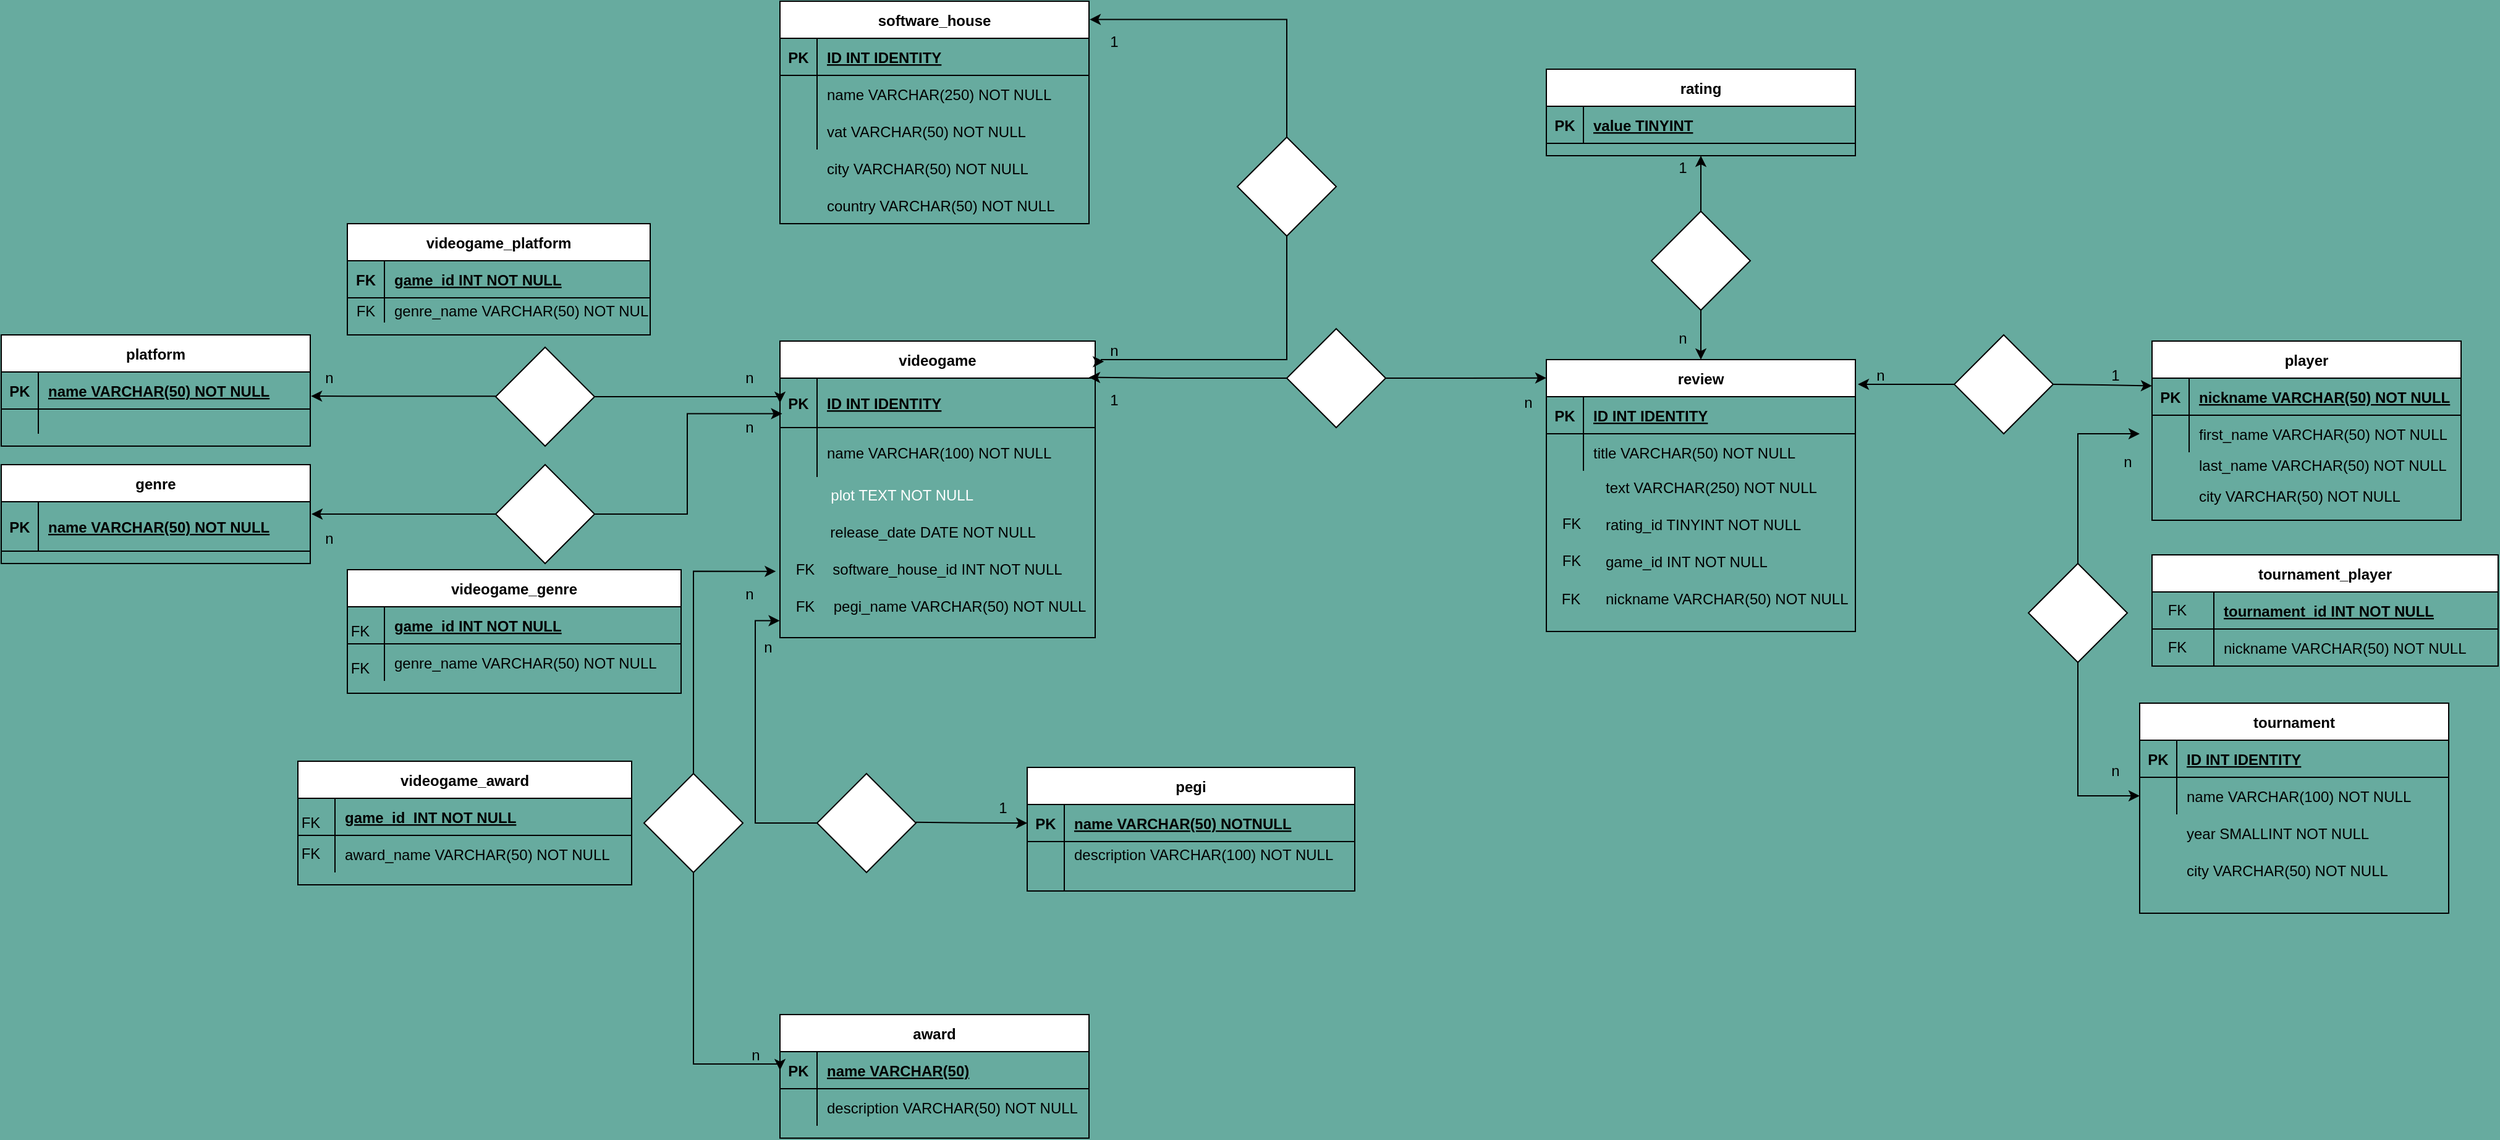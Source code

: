 <mxfile version="21.8.2" type="device">
  <diagram id="R2lEEEUBdFMjLlhIrx00" name="Page-1">
    <mxGraphModel dx="3312" dy="1154" grid="1" gridSize="10" guides="1" tooltips="1" connect="1" arrows="1" fold="1" page="1" pageScale="1" pageWidth="850" pageHeight="1100" background="#67AB9F" math="0" shadow="0" extFonts="Permanent Marker^https://fonts.googleapis.com/css?family=Permanent+Marker">
      <root>
        <mxCell id="0" />
        <mxCell id="1" parent="0" />
        <mxCell id="C-vyLk0tnHw3VtMMgP7b-2" value="pegi" style="shape=table;startSize=30;container=1;collapsible=1;childLayout=tableLayout;fixedRows=1;rowLines=0;fontStyle=1;align=center;resizeLast=1;" parent="1" vertex="1">
          <mxGeometry x="350" y="620" width="265" height="100" as="geometry" />
        </mxCell>
        <mxCell id="C-vyLk0tnHw3VtMMgP7b-3" value="" style="shape=partialRectangle;collapsible=0;dropTarget=0;pointerEvents=0;fillColor=none;points=[[0,0.5],[1,0.5]];portConstraint=eastwest;top=0;left=0;right=0;bottom=1;" parent="C-vyLk0tnHw3VtMMgP7b-2" vertex="1">
          <mxGeometry y="30" width="265" height="30" as="geometry" />
        </mxCell>
        <mxCell id="C-vyLk0tnHw3VtMMgP7b-4" value="PK" style="shape=partialRectangle;overflow=hidden;connectable=0;fillColor=none;top=0;left=0;bottom=0;right=0;fontStyle=1;" parent="C-vyLk0tnHw3VtMMgP7b-3" vertex="1">
          <mxGeometry width="30" height="30" as="geometry">
            <mxRectangle width="30" height="30" as="alternateBounds" />
          </mxGeometry>
        </mxCell>
        <mxCell id="C-vyLk0tnHw3VtMMgP7b-5" value="name VARCHAR(50) NOTNULL" style="shape=partialRectangle;overflow=hidden;connectable=0;fillColor=none;top=0;left=0;bottom=0;right=0;align=left;spacingLeft=6;fontStyle=5;" parent="C-vyLk0tnHw3VtMMgP7b-3" vertex="1">
          <mxGeometry x="30" width="235" height="30" as="geometry">
            <mxRectangle width="235" height="30" as="alternateBounds" />
          </mxGeometry>
        </mxCell>
        <mxCell id="C-vyLk0tnHw3VtMMgP7b-6" value="" style="shape=partialRectangle;collapsible=0;dropTarget=0;pointerEvents=0;fillColor=none;points=[[0,0.5],[1,0.5]];portConstraint=eastwest;top=0;left=0;right=0;bottom=0;" parent="C-vyLk0tnHw3VtMMgP7b-2" vertex="1">
          <mxGeometry y="60" width="265" height="20" as="geometry" />
        </mxCell>
        <mxCell id="C-vyLk0tnHw3VtMMgP7b-7" value="" style="shape=partialRectangle;overflow=hidden;connectable=0;fillColor=none;top=0;left=0;bottom=0;right=0;" parent="C-vyLk0tnHw3VtMMgP7b-6" vertex="1">
          <mxGeometry width="30" height="20" as="geometry">
            <mxRectangle width="30" height="20" as="alternateBounds" />
          </mxGeometry>
        </mxCell>
        <mxCell id="C-vyLk0tnHw3VtMMgP7b-8" value="description VARCHAR(100) NOT NULL" style="shape=partialRectangle;overflow=hidden;connectable=0;fillColor=none;top=0;left=0;bottom=0;right=0;align=left;spacingLeft=6;" parent="C-vyLk0tnHw3VtMMgP7b-6" vertex="1">
          <mxGeometry x="30" width="235" height="20" as="geometry">
            <mxRectangle width="235" height="20" as="alternateBounds" />
          </mxGeometry>
        </mxCell>
        <mxCell id="C-vyLk0tnHw3VtMMgP7b-9" value="" style="shape=partialRectangle;collapsible=0;dropTarget=0;pointerEvents=0;fillColor=none;points=[[0,0.5],[1,0.5]];portConstraint=eastwest;top=0;left=0;right=0;bottom=0;" parent="C-vyLk0tnHw3VtMMgP7b-2" vertex="1">
          <mxGeometry y="80" width="265" height="20" as="geometry" />
        </mxCell>
        <mxCell id="C-vyLk0tnHw3VtMMgP7b-10" value="" style="shape=partialRectangle;overflow=hidden;connectable=0;fillColor=none;top=0;left=0;bottom=0;right=0;" parent="C-vyLk0tnHw3VtMMgP7b-9" vertex="1">
          <mxGeometry width="30" height="20" as="geometry">
            <mxRectangle width="30" height="20" as="alternateBounds" />
          </mxGeometry>
        </mxCell>
        <mxCell id="C-vyLk0tnHw3VtMMgP7b-11" value="" style="shape=partialRectangle;overflow=hidden;connectable=0;fillColor=none;top=0;left=0;bottom=0;right=0;align=left;spacingLeft=6;" parent="C-vyLk0tnHw3VtMMgP7b-9" vertex="1">
          <mxGeometry x="30" width="235" height="20" as="geometry">
            <mxRectangle width="235" height="20" as="alternateBounds" />
          </mxGeometry>
        </mxCell>
        <mxCell id="C-vyLk0tnHw3VtMMgP7b-13" value="software_house" style="shape=table;startSize=30;container=1;collapsible=1;childLayout=tableLayout;fixedRows=1;rowLines=0;fontStyle=1;align=center;resizeLast=1;" parent="1" vertex="1">
          <mxGeometry x="150" width="250" height="180" as="geometry" />
        </mxCell>
        <mxCell id="C-vyLk0tnHw3VtMMgP7b-14" value="" style="shape=partialRectangle;collapsible=0;dropTarget=0;pointerEvents=0;fillColor=none;points=[[0,0.5],[1,0.5]];portConstraint=eastwest;top=0;left=0;right=0;bottom=1;" parent="C-vyLk0tnHw3VtMMgP7b-13" vertex="1">
          <mxGeometry y="30" width="250" height="30" as="geometry" />
        </mxCell>
        <mxCell id="C-vyLk0tnHw3VtMMgP7b-15" value="PK" style="shape=partialRectangle;overflow=hidden;connectable=0;fillColor=none;top=0;left=0;bottom=0;right=0;fontStyle=1;" parent="C-vyLk0tnHw3VtMMgP7b-14" vertex="1">
          <mxGeometry width="30" height="30" as="geometry">
            <mxRectangle width="30" height="30" as="alternateBounds" />
          </mxGeometry>
        </mxCell>
        <mxCell id="C-vyLk0tnHw3VtMMgP7b-16" value="ID INT IDENTITY" style="shape=partialRectangle;overflow=hidden;connectable=0;fillColor=none;top=0;left=0;bottom=0;right=0;align=left;spacingLeft=6;fontStyle=5;" parent="C-vyLk0tnHw3VtMMgP7b-14" vertex="1">
          <mxGeometry x="30" width="220" height="30" as="geometry">
            <mxRectangle width="220" height="30" as="alternateBounds" />
          </mxGeometry>
        </mxCell>
        <mxCell id="C-vyLk0tnHw3VtMMgP7b-17" value="" style="shape=partialRectangle;collapsible=0;dropTarget=0;pointerEvents=0;fillColor=none;points=[[0,0.5],[1,0.5]];portConstraint=eastwest;top=0;left=0;right=0;bottom=0;" parent="C-vyLk0tnHw3VtMMgP7b-13" vertex="1">
          <mxGeometry y="60" width="250" height="30" as="geometry" />
        </mxCell>
        <mxCell id="C-vyLk0tnHw3VtMMgP7b-18" value="" style="shape=partialRectangle;overflow=hidden;connectable=0;fillColor=none;top=0;left=0;bottom=0;right=0;" parent="C-vyLk0tnHw3VtMMgP7b-17" vertex="1">
          <mxGeometry width="30" height="30" as="geometry">
            <mxRectangle width="30" height="30" as="alternateBounds" />
          </mxGeometry>
        </mxCell>
        <mxCell id="C-vyLk0tnHw3VtMMgP7b-19" value="name VARCHAR(250) NOT NULL" style="shape=partialRectangle;overflow=hidden;connectable=0;fillColor=none;top=0;left=0;bottom=0;right=0;align=left;spacingLeft=6;" parent="C-vyLk0tnHw3VtMMgP7b-17" vertex="1">
          <mxGeometry x="30" width="220" height="30" as="geometry">
            <mxRectangle width="220" height="30" as="alternateBounds" />
          </mxGeometry>
        </mxCell>
        <mxCell id="C-vyLk0tnHw3VtMMgP7b-20" value="" style="shape=partialRectangle;collapsible=0;dropTarget=0;pointerEvents=0;fillColor=none;points=[[0,0.5],[1,0.5]];portConstraint=eastwest;top=0;left=0;right=0;bottom=0;" parent="C-vyLk0tnHw3VtMMgP7b-13" vertex="1">
          <mxGeometry y="90" width="250" height="30" as="geometry" />
        </mxCell>
        <mxCell id="C-vyLk0tnHw3VtMMgP7b-21" value="" style="shape=partialRectangle;overflow=hidden;connectable=0;fillColor=none;top=0;left=0;bottom=0;right=0;" parent="C-vyLk0tnHw3VtMMgP7b-20" vertex="1">
          <mxGeometry width="30" height="30" as="geometry">
            <mxRectangle width="30" height="30" as="alternateBounds" />
          </mxGeometry>
        </mxCell>
        <mxCell id="C-vyLk0tnHw3VtMMgP7b-22" value="vat VARCHAR(50) NOT NULL " style="shape=partialRectangle;overflow=hidden;connectable=0;fillColor=none;top=0;left=0;bottom=0;right=0;align=left;spacingLeft=6;" parent="C-vyLk0tnHw3VtMMgP7b-20" vertex="1">
          <mxGeometry x="30" width="220" height="30" as="geometry">
            <mxRectangle width="220" height="30" as="alternateBounds" />
          </mxGeometry>
        </mxCell>
        <mxCell id="C-vyLk0tnHw3VtMMgP7b-23" value="videogame_genre" style="shape=table;startSize=30;container=1;collapsible=1;childLayout=tableLayout;fixedRows=1;rowLines=0;fontStyle=1;align=center;resizeLast=1;" parent="1" vertex="1">
          <mxGeometry x="-200" y="460" width="270" height="100" as="geometry" />
        </mxCell>
        <mxCell id="C-vyLk0tnHw3VtMMgP7b-24" value="" style="shape=partialRectangle;collapsible=0;dropTarget=0;pointerEvents=0;fillColor=none;points=[[0,0.5],[1,0.5]];portConstraint=eastwest;top=0;left=0;right=0;bottom=1;" parent="C-vyLk0tnHw3VtMMgP7b-23" vertex="1">
          <mxGeometry y="30" width="270" height="30" as="geometry" />
        </mxCell>
        <mxCell id="C-vyLk0tnHw3VtMMgP7b-25" value="" style="shape=partialRectangle;overflow=hidden;connectable=0;fillColor=none;top=0;left=0;bottom=0;right=0;fontStyle=1;" parent="C-vyLk0tnHw3VtMMgP7b-24" vertex="1">
          <mxGeometry width="30" height="30" as="geometry">
            <mxRectangle width="30" height="30" as="alternateBounds" />
          </mxGeometry>
        </mxCell>
        <mxCell id="C-vyLk0tnHw3VtMMgP7b-26" value="game_id INT NOT NULL" style="shape=partialRectangle;overflow=hidden;connectable=0;fillColor=none;top=0;left=0;bottom=0;right=0;align=left;spacingLeft=6;fontStyle=5;" parent="C-vyLk0tnHw3VtMMgP7b-24" vertex="1">
          <mxGeometry x="30" width="240" height="30" as="geometry">
            <mxRectangle width="240" height="30" as="alternateBounds" />
          </mxGeometry>
        </mxCell>
        <mxCell id="C-vyLk0tnHw3VtMMgP7b-27" value="" style="shape=partialRectangle;collapsible=0;dropTarget=0;pointerEvents=0;fillColor=none;points=[[0,0.5],[1,0.5]];portConstraint=eastwest;top=0;left=0;right=0;bottom=0;" parent="C-vyLk0tnHw3VtMMgP7b-23" vertex="1">
          <mxGeometry y="60" width="270" height="30" as="geometry" />
        </mxCell>
        <mxCell id="C-vyLk0tnHw3VtMMgP7b-28" value="" style="shape=partialRectangle;overflow=hidden;connectable=0;fillColor=none;top=0;left=0;bottom=0;right=0;" parent="C-vyLk0tnHw3VtMMgP7b-27" vertex="1">
          <mxGeometry width="30" height="30" as="geometry">
            <mxRectangle width="30" height="30" as="alternateBounds" />
          </mxGeometry>
        </mxCell>
        <mxCell id="C-vyLk0tnHw3VtMMgP7b-29" value="genre_name VARCHAR(50) NOT NULL" style="shape=partialRectangle;overflow=hidden;connectable=0;fillColor=none;top=0;left=0;bottom=0;right=0;align=left;spacingLeft=6;" parent="C-vyLk0tnHw3VtMMgP7b-27" vertex="1">
          <mxGeometry x="30" width="240" height="30" as="geometry">
            <mxRectangle width="240" height="30" as="alternateBounds" />
          </mxGeometry>
        </mxCell>
        <mxCell id="u5zUMIOnIciI4C0PCjaD-31" value="" style="edgeStyle=orthogonalEdgeStyle;rounded=0;orthogonalLoop=1;jettySize=auto;html=1;entryX=0;entryY=0.5;entryDx=0;entryDy=0;exitX=1;exitY=0.5;exitDx=0;exitDy=0;" edge="1" parent="1" source="u5zUMIOnIciI4C0PCjaD-35" target="EoCRKqgxujgKHdOsGItb-65">
          <mxGeometry relative="1" as="geometry">
            <mxPoint x="-50" y="315" as="targetPoint" />
            <Array as="points">
              <mxPoint x="150" y="320" />
            </Array>
          </mxGeometry>
        </mxCell>
        <mxCell id="EoCRKqgxujgKHdOsGItb-1" value="platform" style="shape=table;startSize=30;container=1;collapsible=1;childLayout=tableLayout;fixedRows=1;rowLines=0;fontStyle=1;align=center;resizeLast=1;" parent="1" vertex="1">
          <mxGeometry x="-480" y="270" width="250" height="90" as="geometry" />
        </mxCell>
        <mxCell id="EoCRKqgxujgKHdOsGItb-2" value="" style="shape=partialRectangle;collapsible=0;dropTarget=0;pointerEvents=0;fillColor=none;points=[[0,0.5],[1,0.5]];portConstraint=eastwest;top=0;left=0;right=0;bottom=1;" parent="EoCRKqgxujgKHdOsGItb-1" vertex="1">
          <mxGeometry y="30" width="250" height="30" as="geometry" />
        </mxCell>
        <mxCell id="EoCRKqgxujgKHdOsGItb-3" value="PK" style="shape=partialRectangle;overflow=hidden;connectable=0;fillColor=none;top=0;left=0;bottom=0;right=0;fontStyle=1;" parent="EoCRKqgxujgKHdOsGItb-2" vertex="1">
          <mxGeometry width="30" height="30" as="geometry">
            <mxRectangle width="30" height="30" as="alternateBounds" />
          </mxGeometry>
        </mxCell>
        <mxCell id="EoCRKqgxujgKHdOsGItb-4" value="name VARCHAR(50) NOT NULL" style="shape=partialRectangle;overflow=hidden;connectable=0;fillColor=none;top=0;left=0;bottom=0;right=0;align=left;spacingLeft=6;fontStyle=5;" parent="EoCRKqgxujgKHdOsGItb-2" vertex="1">
          <mxGeometry x="30" width="220" height="30" as="geometry">
            <mxRectangle width="220" height="30" as="alternateBounds" />
          </mxGeometry>
        </mxCell>
        <mxCell id="EoCRKqgxujgKHdOsGItb-5" value="" style="shape=partialRectangle;collapsible=0;dropTarget=0;pointerEvents=0;fillColor=none;points=[[0,0.5],[1,0.5]];portConstraint=eastwest;top=0;left=0;right=0;bottom=0;" parent="EoCRKqgxujgKHdOsGItb-1" vertex="1">
          <mxGeometry y="60" width="250" height="20" as="geometry" />
        </mxCell>
        <mxCell id="EoCRKqgxujgKHdOsGItb-6" value="" style="shape=partialRectangle;overflow=hidden;connectable=0;fillColor=none;top=0;left=0;bottom=0;right=0;" parent="EoCRKqgxujgKHdOsGItb-5" vertex="1">
          <mxGeometry width="30" height="20" as="geometry">
            <mxRectangle width="30" height="20" as="alternateBounds" />
          </mxGeometry>
        </mxCell>
        <mxCell id="EoCRKqgxujgKHdOsGItb-7" value="" style="shape=partialRectangle;overflow=hidden;connectable=0;fillColor=none;top=0;left=0;bottom=0;right=0;align=left;spacingLeft=6;" parent="EoCRKqgxujgKHdOsGItb-5" vertex="1">
          <mxGeometry x="30" width="220" height="20" as="geometry">
            <mxRectangle width="220" height="20" as="alternateBounds" />
          </mxGeometry>
        </mxCell>
        <mxCell id="EoCRKqgxujgKHdOsGItb-8" value="videogame_platform" style="shape=table;startSize=30;container=1;collapsible=1;childLayout=tableLayout;fixedRows=1;rowLines=0;fontStyle=1;align=center;resizeLast=1;" parent="1" vertex="1">
          <mxGeometry x="-200" y="180" width="245" height="90" as="geometry" />
        </mxCell>
        <mxCell id="EoCRKqgxujgKHdOsGItb-9" value="" style="shape=partialRectangle;collapsible=0;dropTarget=0;pointerEvents=0;fillColor=none;points=[[0,0.5],[1,0.5]];portConstraint=eastwest;top=0;left=0;right=0;bottom=1;" parent="EoCRKqgxujgKHdOsGItb-8" vertex="1">
          <mxGeometry y="30" width="245" height="30" as="geometry" />
        </mxCell>
        <mxCell id="EoCRKqgxujgKHdOsGItb-10" value="FK" style="shape=partialRectangle;overflow=hidden;connectable=0;fillColor=none;top=0;left=0;bottom=0;right=0;fontStyle=1;" parent="EoCRKqgxujgKHdOsGItb-9" vertex="1">
          <mxGeometry width="30" height="30" as="geometry">
            <mxRectangle width="30" height="30" as="alternateBounds" />
          </mxGeometry>
        </mxCell>
        <mxCell id="EoCRKqgxujgKHdOsGItb-11" value="game_id INT NOT NULL" style="shape=partialRectangle;overflow=hidden;connectable=0;fillColor=none;top=0;left=0;bottom=0;right=0;align=left;spacingLeft=6;fontStyle=5;" parent="EoCRKqgxujgKHdOsGItb-9" vertex="1">
          <mxGeometry x="30" width="215" height="30" as="geometry">
            <mxRectangle width="215" height="30" as="alternateBounds" />
          </mxGeometry>
        </mxCell>
        <mxCell id="EoCRKqgxujgKHdOsGItb-12" value="" style="shape=partialRectangle;collapsible=0;dropTarget=0;pointerEvents=0;fillColor=none;points=[[0,0.5],[1,0.5]];portConstraint=eastwest;top=0;left=0;right=0;bottom=0;" parent="EoCRKqgxujgKHdOsGItb-8" vertex="1">
          <mxGeometry y="60" width="245" height="20" as="geometry" />
        </mxCell>
        <mxCell id="EoCRKqgxujgKHdOsGItb-13" value="FK" style="shape=partialRectangle;overflow=hidden;connectable=0;fillColor=none;top=0;left=0;bottom=0;right=0;" parent="EoCRKqgxujgKHdOsGItb-12" vertex="1">
          <mxGeometry width="30" height="20" as="geometry">
            <mxRectangle width="30" height="20" as="alternateBounds" />
          </mxGeometry>
        </mxCell>
        <mxCell id="EoCRKqgxujgKHdOsGItb-14" value="genre_name VARCHAR(50) NOT NULL" style="shape=partialRectangle;overflow=hidden;connectable=0;fillColor=none;top=0;left=0;bottom=0;right=0;align=left;spacingLeft=6;" parent="EoCRKqgxujgKHdOsGItb-12" vertex="1">
          <mxGeometry x="30" width="215" height="20" as="geometry">
            <mxRectangle width="215" height="20" as="alternateBounds" />
          </mxGeometry>
        </mxCell>
        <mxCell id="EoCRKqgxujgKHdOsGItb-15" value="tournament" style="shape=table;startSize=30;container=1;collapsible=1;childLayout=tableLayout;fixedRows=1;rowLines=0;fontStyle=1;align=center;resizeLast=1;" parent="1" vertex="1">
          <mxGeometry x="1250" y="568" width="250" height="170" as="geometry" />
        </mxCell>
        <mxCell id="EoCRKqgxujgKHdOsGItb-16" value="" style="shape=partialRectangle;collapsible=0;dropTarget=0;pointerEvents=0;fillColor=none;points=[[0,0.5],[1,0.5]];portConstraint=eastwest;top=0;left=0;right=0;bottom=1;" parent="EoCRKqgxujgKHdOsGItb-15" vertex="1">
          <mxGeometry y="30" width="250" height="30" as="geometry" />
        </mxCell>
        <mxCell id="EoCRKqgxujgKHdOsGItb-17" value="PK" style="shape=partialRectangle;overflow=hidden;connectable=0;fillColor=none;top=0;left=0;bottom=0;right=0;fontStyle=1;" parent="EoCRKqgxujgKHdOsGItb-16" vertex="1">
          <mxGeometry width="30" height="30" as="geometry">
            <mxRectangle width="30" height="30" as="alternateBounds" />
          </mxGeometry>
        </mxCell>
        <mxCell id="EoCRKqgxujgKHdOsGItb-18" value="ID INT IDENTITY" style="shape=partialRectangle;overflow=hidden;connectable=0;fillColor=none;top=0;left=0;bottom=0;right=0;align=left;spacingLeft=6;fontStyle=5;" parent="EoCRKqgxujgKHdOsGItb-16" vertex="1">
          <mxGeometry x="30" width="220" height="30" as="geometry">
            <mxRectangle width="220" height="30" as="alternateBounds" />
          </mxGeometry>
        </mxCell>
        <mxCell id="EoCRKqgxujgKHdOsGItb-19" value="" style="shape=partialRectangle;collapsible=0;dropTarget=0;pointerEvents=0;fillColor=none;points=[[0,0.5],[1,0.5]];portConstraint=eastwest;top=0;left=0;right=0;bottom=0;" parent="EoCRKqgxujgKHdOsGItb-15" vertex="1">
          <mxGeometry y="60" width="250" height="30" as="geometry" />
        </mxCell>
        <mxCell id="EoCRKqgxujgKHdOsGItb-20" value="" style="shape=partialRectangle;overflow=hidden;connectable=0;fillColor=none;top=0;left=0;bottom=0;right=0;" parent="EoCRKqgxujgKHdOsGItb-19" vertex="1">
          <mxGeometry width="30" height="30" as="geometry">
            <mxRectangle width="30" height="30" as="alternateBounds" />
          </mxGeometry>
        </mxCell>
        <mxCell id="EoCRKqgxujgKHdOsGItb-21" value="name VARCHAR(100) NOT NULL" style="shape=partialRectangle;overflow=hidden;connectable=0;fillColor=none;top=0;left=0;bottom=0;right=0;align=left;spacingLeft=6;" parent="EoCRKqgxujgKHdOsGItb-19" vertex="1">
          <mxGeometry x="30" width="220" height="30" as="geometry">
            <mxRectangle width="220" height="30" as="alternateBounds" />
          </mxGeometry>
        </mxCell>
        <mxCell id="EoCRKqgxujgKHdOsGItb-22" value="review" style="shape=table;startSize=30;container=1;collapsible=1;childLayout=tableLayout;fixedRows=1;rowLines=0;fontStyle=1;align=center;resizeLast=1;" parent="1" vertex="1">
          <mxGeometry x="770" y="290" width="250" height="220" as="geometry" />
        </mxCell>
        <mxCell id="EoCRKqgxujgKHdOsGItb-23" value="" style="shape=partialRectangle;collapsible=0;dropTarget=0;pointerEvents=0;fillColor=none;points=[[0,0.5],[1,0.5]];portConstraint=eastwest;top=0;left=0;right=0;bottom=1;" parent="EoCRKqgxujgKHdOsGItb-22" vertex="1">
          <mxGeometry y="30" width="250" height="30" as="geometry" />
        </mxCell>
        <mxCell id="EoCRKqgxujgKHdOsGItb-24" value="PK" style="shape=partialRectangle;overflow=hidden;connectable=0;fillColor=none;top=0;left=0;bottom=0;right=0;fontStyle=1;" parent="EoCRKqgxujgKHdOsGItb-23" vertex="1">
          <mxGeometry width="30" height="30" as="geometry">
            <mxRectangle width="30" height="30" as="alternateBounds" />
          </mxGeometry>
        </mxCell>
        <mxCell id="EoCRKqgxujgKHdOsGItb-25" value="ID INT IDENTITY" style="shape=partialRectangle;overflow=hidden;connectable=0;fillColor=none;top=0;left=0;bottom=0;right=0;align=left;spacingLeft=6;fontStyle=5;" parent="EoCRKqgxujgKHdOsGItb-23" vertex="1">
          <mxGeometry x="30" width="220" height="30" as="geometry">
            <mxRectangle width="220" height="30" as="alternateBounds" />
          </mxGeometry>
        </mxCell>
        <mxCell id="EoCRKqgxujgKHdOsGItb-26" value="" style="shape=partialRectangle;collapsible=0;dropTarget=0;pointerEvents=0;fillColor=none;points=[[0,0.5],[1,0.5]];portConstraint=eastwest;top=0;left=0;right=0;bottom=0;" parent="EoCRKqgxujgKHdOsGItb-22" vertex="1">
          <mxGeometry y="60" width="250" height="30" as="geometry" />
        </mxCell>
        <mxCell id="EoCRKqgxujgKHdOsGItb-27" value="" style="shape=partialRectangle;overflow=hidden;connectable=0;fillColor=none;top=0;left=0;bottom=0;right=0;" parent="EoCRKqgxujgKHdOsGItb-26" vertex="1">
          <mxGeometry width="30" height="30" as="geometry">
            <mxRectangle width="30" height="30" as="alternateBounds" />
          </mxGeometry>
        </mxCell>
        <mxCell id="EoCRKqgxujgKHdOsGItb-28" value="title VARCHAR(50) NOT NULL" style="shape=partialRectangle;overflow=hidden;connectable=0;fillColor=none;top=0;left=0;bottom=0;right=0;align=left;spacingLeft=6;" parent="EoCRKqgxujgKHdOsGItb-26" vertex="1">
          <mxGeometry x="30" width="220" height="30" as="geometry">
            <mxRectangle width="220" height="30" as="alternateBounds" />
          </mxGeometry>
        </mxCell>
        <mxCell id="EoCRKqgxujgKHdOsGItb-29" value="tournament_player" style="shape=table;startSize=30;container=1;collapsible=1;childLayout=tableLayout;fixedRows=1;rowLines=0;fontStyle=1;align=center;resizeLast=1;" parent="1" vertex="1">
          <mxGeometry x="1260" y="448" width="280" height="90" as="geometry" />
        </mxCell>
        <mxCell id="EoCRKqgxujgKHdOsGItb-30" value="" style="shape=partialRectangle;collapsible=0;dropTarget=0;pointerEvents=0;fillColor=none;points=[[0,0.5],[1,0.5]];portConstraint=eastwest;top=0;left=0;right=0;bottom=1;" parent="EoCRKqgxujgKHdOsGItb-29" vertex="1">
          <mxGeometry y="30" width="280" height="30" as="geometry" />
        </mxCell>
        <mxCell id="EoCRKqgxujgKHdOsGItb-31" value="" style="shape=partialRectangle;overflow=hidden;connectable=0;fillColor=none;top=0;left=0;bottom=0;right=0;fontStyle=1;" parent="EoCRKqgxujgKHdOsGItb-30" vertex="1">
          <mxGeometry width="50" height="30" as="geometry">
            <mxRectangle width="50" height="30" as="alternateBounds" />
          </mxGeometry>
        </mxCell>
        <mxCell id="EoCRKqgxujgKHdOsGItb-32" value="tournament_id INT NOT NULL" style="shape=partialRectangle;overflow=hidden;connectable=0;fillColor=none;top=0;left=0;bottom=0;right=0;align=left;spacingLeft=6;fontStyle=5;" parent="EoCRKqgxujgKHdOsGItb-30" vertex="1">
          <mxGeometry x="50" width="230" height="30" as="geometry">
            <mxRectangle width="230" height="30" as="alternateBounds" />
          </mxGeometry>
        </mxCell>
        <mxCell id="EoCRKqgxujgKHdOsGItb-33" value="" style="shape=partialRectangle;collapsible=0;dropTarget=0;pointerEvents=0;fillColor=none;points=[[0,0.5],[1,0.5]];portConstraint=eastwest;top=0;left=0;right=0;bottom=0;" parent="EoCRKqgxujgKHdOsGItb-29" vertex="1">
          <mxGeometry y="60" width="280" height="30" as="geometry" />
        </mxCell>
        <mxCell id="EoCRKqgxujgKHdOsGItb-34" value="" style="shape=partialRectangle;overflow=hidden;connectable=0;fillColor=none;top=0;left=0;bottom=0;right=0;" parent="EoCRKqgxujgKHdOsGItb-33" vertex="1">
          <mxGeometry width="50" height="30" as="geometry">
            <mxRectangle width="50" height="30" as="alternateBounds" />
          </mxGeometry>
        </mxCell>
        <mxCell id="EoCRKqgxujgKHdOsGItb-35" value="nickname VARCHAR(50) NOT NULL" style="shape=partialRectangle;overflow=hidden;connectable=0;fillColor=none;top=0;left=0;bottom=0;right=0;align=left;spacingLeft=6;" parent="EoCRKqgxujgKHdOsGItb-33" vertex="1">
          <mxGeometry x="50" width="230" height="30" as="geometry">
            <mxRectangle width="230" height="30" as="alternateBounds" />
          </mxGeometry>
        </mxCell>
        <mxCell id="EoCRKqgxujgKHdOsGItb-36" value="player" style="shape=table;startSize=30;container=1;collapsible=1;childLayout=tableLayout;fixedRows=1;rowLines=0;fontStyle=1;align=center;resizeLast=1;" parent="1" vertex="1">
          <mxGeometry x="1260" y="275" width="250" height="145" as="geometry" />
        </mxCell>
        <mxCell id="EoCRKqgxujgKHdOsGItb-37" value="" style="shape=partialRectangle;collapsible=0;dropTarget=0;pointerEvents=0;fillColor=none;points=[[0,0.5],[1,0.5]];portConstraint=eastwest;top=0;left=0;right=0;bottom=1;" parent="EoCRKqgxujgKHdOsGItb-36" vertex="1">
          <mxGeometry y="30" width="250" height="30" as="geometry" />
        </mxCell>
        <mxCell id="EoCRKqgxujgKHdOsGItb-38" value="PK" style="shape=partialRectangle;overflow=hidden;connectable=0;fillColor=none;top=0;left=0;bottom=0;right=0;fontStyle=1;" parent="EoCRKqgxujgKHdOsGItb-37" vertex="1">
          <mxGeometry width="30" height="30" as="geometry">
            <mxRectangle width="30" height="30" as="alternateBounds" />
          </mxGeometry>
        </mxCell>
        <mxCell id="EoCRKqgxujgKHdOsGItb-39" value="nickname VARCHAR(50) NOT NULL" style="shape=partialRectangle;overflow=hidden;connectable=0;fillColor=none;top=0;left=0;bottom=0;right=0;align=left;spacingLeft=6;fontStyle=5;" parent="EoCRKqgxujgKHdOsGItb-37" vertex="1">
          <mxGeometry x="30" width="220" height="30" as="geometry">
            <mxRectangle width="220" height="30" as="alternateBounds" />
          </mxGeometry>
        </mxCell>
        <mxCell id="EoCRKqgxujgKHdOsGItb-40" value="" style="shape=partialRectangle;collapsible=0;dropTarget=0;pointerEvents=0;fillColor=none;points=[[0,0.5],[1,0.5]];portConstraint=eastwest;top=0;left=0;right=0;bottom=0;" parent="EoCRKqgxujgKHdOsGItb-36" vertex="1">
          <mxGeometry y="60" width="250" height="30" as="geometry" />
        </mxCell>
        <mxCell id="EoCRKqgxujgKHdOsGItb-41" value="" style="shape=partialRectangle;overflow=hidden;connectable=0;fillColor=none;top=0;left=0;bottom=0;right=0;" parent="EoCRKqgxujgKHdOsGItb-40" vertex="1">
          <mxGeometry width="30" height="30" as="geometry">
            <mxRectangle width="30" height="30" as="alternateBounds" />
          </mxGeometry>
        </mxCell>
        <mxCell id="EoCRKqgxujgKHdOsGItb-42" value="first_name VARCHAR(50) NOT NULL" style="shape=partialRectangle;overflow=hidden;connectable=0;fillColor=none;top=0;left=0;bottom=0;right=0;align=left;spacingLeft=6;" parent="EoCRKqgxujgKHdOsGItb-40" vertex="1">
          <mxGeometry x="30" width="220" height="30" as="geometry">
            <mxRectangle width="220" height="30" as="alternateBounds" />
          </mxGeometry>
        </mxCell>
        <mxCell id="EoCRKqgxujgKHdOsGItb-43" value="rating" style="shape=table;startSize=30;container=1;collapsible=1;childLayout=tableLayout;fixedRows=1;rowLines=0;fontStyle=1;align=center;resizeLast=1;" parent="1" vertex="1">
          <mxGeometry x="770" y="55" width="250" height="70" as="geometry" />
        </mxCell>
        <mxCell id="EoCRKqgxujgKHdOsGItb-44" value="" style="shape=partialRectangle;collapsible=0;dropTarget=0;pointerEvents=0;fillColor=none;points=[[0,0.5],[1,0.5]];portConstraint=eastwest;top=0;left=0;right=0;bottom=1;" parent="EoCRKqgxujgKHdOsGItb-43" vertex="1">
          <mxGeometry y="30" width="250" height="30" as="geometry" />
        </mxCell>
        <mxCell id="EoCRKqgxujgKHdOsGItb-45" value="PK" style="shape=partialRectangle;overflow=hidden;connectable=0;fillColor=none;top=0;left=0;bottom=0;right=0;fontStyle=1;" parent="EoCRKqgxujgKHdOsGItb-44" vertex="1">
          <mxGeometry width="30" height="30" as="geometry">
            <mxRectangle width="30" height="30" as="alternateBounds" />
          </mxGeometry>
        </mxCell>
        <mxCell id="EoCRKqgxujgKHdOsGItb-46" value="value TINYINT" style="shape=partialRectangle;overflow=hidden;connectable=0;fillColor=none;top=0;left=0;bottom=0;right=0;align=left;spacingLeft=6;fontStyle=5;" parent="EoCRKqgxujgKHdOsGItb-44" vertex="1">
          <mxGeometry x="30" width="220" height="30" as="geometry">
            <mxRectangle width="220" height="30" as="alternateBounds" />
          </mxGeometry>
        </mxCell>
        <mxCell id="EoCRKqgxujgKHdOsGItb-50" value="videogame_award" style="shape=table;startSize=30;container=1;collapsible=1;childLayout=tableLayout;fixedRows=1;rowLines=0;fontStyle=1;align=center;resizeLast=1;" parent="1" vertex="1">
          <mxGeometry x="-240" y="615" width="270" height="100" as="geometry" />
        </mxCell>
        <mxCell id="EoCRKqgxujgKHdOsGItb-51" value="" style="shape=partialRectangle;collapsible=0;dropTarget=0;pointerEvents=0;fillColor=none;points=[[0,0.5],[1,0.5]];portConstraint=eastwest;top=0;left=0;right=0;bottom=1;" parent="EoCRKqgxujgKHdOsGItb-50" vertex="1">
          <mxGeometry y="30" width="270" height="30" as="geometry" />
        </mxCell>
        <mxCell id="EoCRKqgxujgKHdOsGItb-52" value="" style="shape=partialRectangle;overflow=hidden;connectable=0;fillColor=none;top=0;left=0;bottom=0;right=0;fontStyle=1;" parent="EoCRKqgxujgKHdOsGItb-51" vertex="1">
          <mxGeometry width="30" height="30" as="geometry">
            <mxRectangle width="30" height="30" as="alternateBounds" />
          </mxGeometry>
        </mxCell>
        <mxCell id="EoCRKqgxujgKHdOsGItb-53" value="game_id  INT NOT NULL" style="shape=partialRectangle;overflow=hidden;connectable=0;fillColor=none;top=0;left=0;bottom=0;right=0;align=left;spacingLeft=6;fontStyle=5;" parent="EoCRKqgxujgKHdOsGItb-51" vertex="1">
          <mxGeometry x="30" width="240" height="30" as="geometry">
            <mxRectangle width="240" height="30" as="alternateBounds" />
          </mxGeometry>
        </mxCell>
        <mxCell id="EoCRKqgxujgKHdOsGItb-54" value="" style="shape=partialRectangle;collapsible=0;dropTarget=0;pointerEvents=0;fillColor=none;points=[[0,0.5],[1,0.5]];portConstraint=eastwest;top=0;left=0;right=0;bottom=0;" parent="EoCRKqgxujgKHdOsGItb-50" vertex="1">
          <mxGeometry y="60" width="270" height="30" as="geometry" />
        </mxCell>
        <mxCell id="EoCRKqgxujgKHdOsGItb-55" value="" style="shape=partialRectangle;overflow=hidden;connectable=0;fillColor=none;top=0;left=0;bottom=0;right=0;" parent="EoCRKqgxujgKHdOsGItb-54" vertex="1">
          <mxGeometry width="30" height="30" as="geometry">
            <mxRectangle width="30" height="30" as="alternateBounds" />
          </mxGeometry>
        </mxCell>
        <mxCell id="EoCRKqgxujgKHdOsGItb-56" value="award_name VARCHAR(50) NOT NULL" style="shape=partialRectangle;overflow=hidden;connectable=0;fillColor=none;top=0;left=0;bottom=0;right=0;align=left;spacingLeft=6;" parent="EoCRKqgxujgKHdOsGItb-54" vertex="1">
          <mxGeometry x="30" width="240" height="30" as="geometry">
            <mxRectangle width="240" height="30" as="alternateBounds" />
          </mxGeometry>
        </mxCell>
        <mxCell id="EoCRKqgxujgKHdOsGItb-57" value="genre" style="shape=table;startSize=30;container=1;collapsible=1;childLayout=tableLayout;fixedRows=1;rowLines=0;fontStyle=1;align=center;resizeLast=1;" parent="1" vertex="1">
          <mxGeometry x="-480" y="375" width="250" height="80" as="geometry" />
        </mxCell>
        <mxCell id="EoCRKqgxujgKHdOsGItb-58" value="" style="shape=partialRectangle;collapsible=0;dropTarget=0;pointerEvents=0;fillColor=none;points=[[0,0.5],[1,0.5]];portConstraint=eastwest;top=0;left=0;right=0;bottom=1;" parent="EoCRKqgxujgKHdOsGItb-57" vertex="1">
          <mxGeometry y="30" width="250" height="40" as="geometry" />
        </mxCell>
        <mxCell id="EoCRKqgxujgKHdOsGItb-59" value="PK" style="shape=partialRectangle;overflow=hidden;connectable=0;fillColor=none;top=0;left=0;bottom=0;right=0;fontStyle=1;" parent="EoCRKqgxujgKHdOsGItb-58" vertex="1">
          <mxGeometry width="30" height="40" as="geometry">
            <mxRectangle width="30" height="40" as="alternateBounds" />
          </mxGeometry>
        </mxCell>
        <mxCell id="EoCRKqgxujgKHdOsGItb-60" value="name VARCHAR(50) NOT NULL" style="shape=partialRectangle;overflow=hidden;connectable=0;fillColor=none;top=0;left=0;bottom=0;right=0;align=left;spacingLeft=6;fontStyle=5;" parent="EoCRKqgxujgKHdOsGItb-58" vertex="1">
          <mxGeometry x="30" width="220" height="40" as="geometry">
            <mxRectangle width="220" height="40" as="alternateBounds" />
          </mxGeometry>
        </mxCell>
        <mxCell id="EoCRKqgxujgKHdOsGItb-64" value="videogame" style="shape=table;startSize=30;container=1;collapsible=1;childLayout=tableLayout;fixedRows=1;rowLines=0;fontStyle=1;align=center;resizeLast=1;" parent="1" vertex="1">
          <mxGeometry x="150" y="275" width="255" height="240" as="geometry" />
        </mxCell>
        <mxCell id="EoCRKqgxujgKHdOsGItb-65" value="" style="shape=partialRectangle;collapsible=0;dropTarget=0;pointerEvents=0;fillColor=none;points=[[0,0.5],[1,0.5]];portConstraint=eastwest;top=0;left=0;right=0;bottom=1;" parent="EoCRKqgxujgKHdOsGItb-64" vertex="1">
          <mxGeometry y="30" width="255" height="40" as="geometry" />
        </mxCell>
        <mxCell id="EoCRKqgxujgKHdOsGItb-66" value="PK" style="shape=partialRectangle;overflow=hidden;connectable=0;fillColor=none;top=0;left=0;bottom=0;right=0;fontStyle=1;" parent="EoCRKqgxujgKHdOsGItb-65" vertex="1">
          <mxGeometry width="30" height="40" as="geometry">
            <mxRectangle width="30" height="40" as="alternateBounds" />
          </mxGeometry>
        </mxCell>
        <mxCell id="EoCRKqgxujgKHdOsGItb-67" value="ID INT IDENTITY" style="shape=partialRectangle;overflow=hidden;connectable=0;fillColor=none;top=0;left=0;bottom=0;right=0;align=left;spacingLeft=6;fontStyle=5;" parent="EoCRKqgxujgKHdOsGItb-65" vertex="1">
          <mxGeometry x="30" width="225" height="40" as="geometry">
            <mxRectangle width="225" height="40" as="alternateBounds" />
          </mxGeometry>
        </mxCell>
        <mxCell id="EoCRKqgxujgKHdOsGItb-68" value="" style="shape=partialRectangle;collapsible=0;dropTarget=0;pointerEvents=0;fillColor=none;points=[[0,0.5],[1,0.5]];portConstraint=eastwest;top=0;left=0;right=0;bottom=0;" parent="EoCRKqgxujgKHdOsGItb-64" vertex="1">
          <mxGeometry y="70" width="255" height="40" as="geometry" />
        </mxCell>
        <mxCell id="EoCRKqgxujgKHdOsGItb-69" value="" style="shape=partialRectangle;overflow=hidden;connectable=0;fillColor=none;top=0;left=0;bottom=0;right=0;" parent="EoCRKqgxujgKHdOsGItb-68" vertex="1">
          <mxGeometry width="30" height="40" as="geometry">
            <mxRectangle width="30" height="40" as="alternateBounds" />
          </mxGeometry>
        </mxCell>
        <mxCell id="EoCRKqgxujgKHdOsGItb-70" value="name VARCHAR(100) NOT NULL" style="shape=partialRectangle;overflow=hidden;connectable=0;fillColor=none;top=0;left=0;bottom=0;right=0;align=left;spacingLeft=6;fontColor=#000000;" parent="EoCRKqgxujgKHdOsGItb-68" vertex="1">
          <mxGeometry x="30" width="225" height="40" as="geometry">
            <mxRectangle width="225" height="40" as="alternateBounds" />
          </mxGeometry>
        </mxCell>
        <mxCell id="EoCRKqgxujgKHdOsGItb-71" value="award" style="shape=table;startSize=30;container=1;collapsible=1;childLayout=tableLayout;fixedRows=1;rowLines=0;fontStyle=1;align=center;resizeLast=1;" parent="1" vertex="1">
          <mxGeometry x="150" y="820" width="250" height="100" as="geometry" />
        </mxCell>
        <mxCell id="EoCRKqgxujgKHdOsGItb-72" value="" style="shape=partialRectangle;collapsible=0;dropTarget=0;pointerEvents=0;fillColor=none;points=[[0,0.5],[1,0.5]];portConstraint=eastwest;top=0;left=0;right=0;bottom=1;" parent="EoCRKqgxujgKHdOsGItb-71" vertex="1">
          <mxGeometry y="30" width="250" height="30" as="geometry" />
        </mxCell>
        <mxCell id="EoCRKqgxujgKHdOsGItb-73" value="PK" style="shape=partialRectangle;overflow=hidden;connectable=0;fillColor=none;top=0;left=0;bottom=0;right=0;fontStyle=1;" parent="EoCRKqgxujgKHdOsGItb-72" vertex="1">
          <mxGeometry width="30" height="30" as="geometry">
            <mxRectangle width="30" height="30" as="alternateBounds" />
          </mxGeometry>
        </mxCell>
        <mxCell id="EoCRKqgxujgKHdOsGItb-74" value="name VARCHAR(50)" style="shape=partialRectangle;overflow=hidden;connectable=0;fillColor=none;top=0;left=0;bottom=0;right=0;align=left;spacingLeft=6;fontStyle=5;" parent="EoCRKqgxujgKHdOsGItb-72" vertex="1">
          <mxGeometry x="30" width="220" height="30" as="geometry">
            <mxRectangle width="220" height="30" as="alternateBounds" />
          </mxGeometry>
        </mxCell>
        <mxCell id="EoCRKqgxujgKHdOsGItb-75" value="" style="shape=partialRectangle;collapsible=0;dropTarget=0;pointerEvents=0;fillColor=none;points=[[0,0.5],[1,0.5]];portConstraint=eastwest;top=0;left=0;right=0;bottom=0;" parent="EoCRKqgxujgKHdOsGItb-71" vertex="1">
          <mxGeometry y="60" width="250" height="30" as="geometry" />
        </mxCell>
        <mxCell id="EoCRKqgxujgKHdOsGItb-76" value="" style="shape=partialRectangle;overflow=hidden;connectable=0;fillColor=none;top=0;left=0;bottom=0;right=0;" parent="EoCRKqgxujgKHdOsGItb-75" vertex="1">
          <mxGeometry width="30" height="30" as="geometry">
            <mxRectangle width="30" height="30" as="alternateBounds" />
          </mxGeometry>
        </mxCell>
        <mxCell id="EoCRKqgxujgKHdOsGItb-77" value="description VARCHAR(50) NOT NULL" style="shape=partialRectangle;overflow=hidden;connectable=0;fillColor=none;top=0;left=0;bottom=0;right=0;align=left;spacingLeft=6;" parent="EoCRKqgxujgKHdOsGItb-75" vertex="1">
          <mxGeometry x="30" width="220" height="30" as="geometry">
            <mxRectangle width="220" height="30" as="alternateBounds" />
          </mxGeometry>
        </mxCell>
        <mxCell id="EoCRKqgxujgKHdOsGItb-86" value="&lt;span style=&quot;&quot;&gt;&lt;font style=&quot;&quot;&gt;&amp;nbsp; &amp;nbsp; &amp;nbsp;plot TEXT NOT NULL&lt;/font&gt;&lt;/span&gt;" style="text;html=1;align=center;verticalAlign=middle;resizable=0;points=[];autosize=1;fontColor=#FFFFFF;" parent="1" vertex="1">
          <mxGeometry x="165" y="385" width="150" height="30" as="geometry" />
        </mxCell>
        <mxCell id="EoCRKqgxujgKHdOsGItb-87" value="&amp;nbsp; &amp;nbsp; &amp;nbsp;release_date DATE NOT NULL" style="text;html=1;align=center;verticalAlign=middle;resizable=0;points=[];autosize=1;strokeColor=none;fillColor=none;" parent="1" vertex="1">
          <mxGeometry x="160" y="415" width="210" height="30" as="geometry" />
        </mxCell>
        <mxCell id="EoCRKqgxujgKHdOsGItb-88" value="software_house_id INT NOT NULL" style="text;html=1;align=center;verticalAlign=middle;resizable=0;points=[];autosize=1;strokeColor=none;fillColor=none;" parent="1" vertex="1">
          <mxGeometry x="180" y="445" width="210" height="30" as="geometry" />
        </mxCell>
        <mxCell id="EoCRKqgxujgKHdOsGItb-89" value="pegi_name VARCHAR(50) NOT NULL" style="text;html=1;align=center;verticalAlign=middle;resizable=0;points=[];autosize=1;strokeColor=none;fillColor=none;" parent="1" vertex="1">
          <mxGeometry x="180" y="475" width="230" height="30" as="geometry" />
        </mxCell>
        <mxCell id="EoCRKqgxujgKHdOsGItb-90" value="FK" style="text;html=1;align=center;verticalAlign=middle;resizable=0;points=[];autosize=1;strokeColor=none;fillColor=none;" parent="1" vertex="1">
          <mxGeometry x="150" y="445" width="40" height="30" as="geometry" />
        </mxCell>
        <mxCell id="EoCRKqgxujgKHdOsGItb-91" value="FK" style="text;html=1;align=center;verticalAlign=middle;resizable=0;points=[];autosize=1;strokeColor=none;fillColor=none;" parent="1" vertex="1">
          <mxGeometry x="150" y="475" width="40" height="30" as="geometry" />
        </mxCell>
        <mxCell id="EoCRKqgxujgKHdOsGItb-92" value="FK" style="text;html=1;align=center;verticalAlign=middle;resizable=0;points=[];autosize=1;strokeColor=none;fillColor=none;" parent="1" vertex="1">
          <mxGeometry x="-210" y="495" width="40" height="30" as="geometry" />
        </mxCell>
        <mxCell id="EoCRKqgxujgKHdOsGItb-93" value="FK" style="text;html=1;align=center;verticalAlign=middle;resizable=0;points=[];autosize=1;strokeColor=none;fillColor=none;" parent="1" vertex="1">
          <mxGeometry x="-210" y="525" width="40" height="30" as="geometry" />
        </mxCell>
        <mxCell id="EoCRKqgxujgKHdOsGItb-94" value="year SMALLINT NOT NULL" style="shape=partialRectangle;overflow=hidden;connectable=0;fillColor=none;top=0;left=0;bottom=0;right=0;align=left;spacingLeft=6;" parent="1" vertex="1">
          <mxGeometry x="1280" y="658" width="220" height="30" as="geometry">
            <mxRectangle width="220" height="30" as="alternateBounds" />
          </mxGeometry>
        </mxCell>
        <mxCell id="EoCRKqgxujgKHdOsGItb-95" value="city VARCHAR(50) NOT NULL" style="shape=partialRectangle;overflow=hidden;connectable=0;fillColor=none;top=0;left=0;bottom=0;right=0;align=left;spacingLeft=6;" parent="1" vertex="1">
          <mxGeometry x="1280" y="688" width="220" height="30" as="geometry">
            <mxRectangle width="220" height="30" as="alternateBounds" />
          </mxGeometry>
        </mxCell>
        <mxCell id="EoCRKqgxujgKHdOsGItb-116" value="city VARCHAR(50) NOT NULL " style="shape=partialRectangle;overflow=hidden;connectable=0;fillColor=none;top=0;left=0;bottom=0;right=0;align=left;spacingLeft=6;" parent="1" vertex="1">
          <mxGeometry x="180" y="120" width="220" height="30" as="geometry">
            <mxRectangle width="220" height="30" as="alternateBounds" />
          </mxGeometry>
        </mxCell>
        <mxCell id="EoCRKqgxujgKHdOsGItb-117" value="country VARCHAR(50) NOT NULL " style="shape=partialRectangle;overflow=hidden;connectable=0;fillColor=none;top=0;left=0;bottom=0;right=0;align=left;spacingLeft=6;" parent="1" vertex="1">
          <mxGeometry x="180" y="150" width="220" height="30" as="geometry">
            <mxRectangle width="220" height="30" as="alternateBounds" />
          </mxGeometry>
        </mxCell>
        <mxCell id="u5zUMIOnIciI4C0PCjaD-3" value="FK" style="text;html=1;align=center;verticalAlign=middle;resizable=0;points=[];autosize=1;strokeColor=none;fillColor=none;" vertex="1" parent="1">
          <mxGeometry x="1260" y="478" width="40" height="30" as="geometry" />
        </mxCell>
        <mxCell id="u5zUMIOnIciI4C0PCjaD-4" value="FK" style="text;html=1;align=center;verticalAlign=middle;resizable=0;points=[];autosize=1;strokeColor=none;fillColor=none;" vertex="1" parent="1">
          <mxGeometry x="1260" y="508" width="40" height="30" as="geometry" />
        </mxCell>
        <mxCell id="u5zUMIOnIciI4C0PCjaD-5" value="FK" style="text;html=1;align=center;verticalAlign=middle;resizable=0;points=[];autosize=1;strokeColor=none;fillColor=none;" vertex="1" parent="1">
          <mxGeometry x="770" y="408" width="40" height="30" as="geometry" />
        </mxCell>
        <mxCell id="u5zUMIOnIciI4C0PCjaD-6" value="FK" style="text;html=1;align=center;verticalAlign=middle;resizable=0;points=[];autosize=1;strokeColor=none;fillColor=none;" vertex="1" parent="1">
          <mxGeometry x="770" y="438" width="40" height="30" as="geometry" />
        </mxCell>
        <mxCell id="u5zUMIOnIciI4C0PCjaD-7" value="FK" style="text;html=1;align=center;verticalAlign=middle;resizable=0;points=[];autosize=1;strokeColor=none;fillColor=none;" vertex="1" parent="1">
          <mxGeometry x="-250" y="650" width="40" height="30" as="geometry" />
        </mxCell>
        <mxCell id="u5zUMIOnIciI4C0PCjaD-8" value="FK" style="text;html=1;align=center;verticalAlign=middle;resizable=0;points=[];autosize=1;strokeColor=none;fillColor=none;" vertex="1" parent="1">
          <mxGeometry x="-250" y="675" width="40" height="30" as="geometry" />
        </mxCell>
        <mxCell id="u5zUMIOnIciI4C0PCjaD-16" value="" style="shape=partialRectangle;collapsible=0;dropTarget=0;pointerEvents=0;fillColor=none;points=[[0,0.5],[1,0.5]];portConstraint=eastwest;top=0;left=0;right=0;bottom=0;" vertex="1" parent="1">
          <mxGeometry x="780" y="378" width="300" height="30" as="geometry" />
        </mxCell>
        <mxCell id="u5zUMIOnIciI4C0PCjaD-17" value="" style="shape=partialRectangle;overflow=hidden;connectable=0;fillColor=none;top=0;left=0;bottom=0;right=0;" vertex="1" parent="u5zUMIOnIciI4C0PCjaD-16">
          <mxGeometry width="30" height="30" as="geometry">
            <mxRectangle width="30" height="30" as="alternateBounds" />
          </mxGeometry>
        </mxCell>
        <mxCell id="u5zUMIOnIciI4C0PCjaD-18" value="text VARCHAR(250) NOT NULL" style="shape=partialRectangle;overflow=hidden;connectable=0;fillColor=none;top=0;left=0;bottom=0;right=0;align=left;spacingLeft=6;" vertex="1" parent="u5zUMIOnIciI4C0PCjaD-16">
          <mxGeometry x="30" width="270" height="30" as="geometry">
            <mxRectangle width="270" height="30" as="alternateBounds" />
          </mxGeometry>
        </mxCell>
        <mxCell id="u5zUMIOnIciI4C0PCjaD-19" value="" style="shape=partialRectangle;collapsible=0;dropTarget=0;pointerEvents=0;fillColor=none;points=[[0,0.5],[1,0.5]];portConstraint=eastwest;top=0;left=0;right=0;bottom=0;" vertex="1" parent="1">
          <mxGeometry x="780" y="408" width="300" height="30" as="geometry" />
        </mxCell>
        <mxCell id="u5zUMIOnIciI4C0PCjaD-21" value="rating_id TINYINT NOT NULL" style="shape=partialRectangle;overflow=hidden;connectable=0;fillColor=none;top=0;left=0;bottom=0;right=0;align=left;spacingLeft=6;" vertex="1" parent="u5zUMIOnIciI4C0PCjaD-19">
          <mxGeometry x="30" width="270" height="30" as="geometry">
            <mxRectangle width="270" height="30" as="alternateBounds" />
          </mxGeometry>
        </mxCell>
        <mxCell id="u5zUMIOnIciI4C0PCjaD-22" value="" style="shape=partialRectangle;collapsible=0;dropTarget=0;pointerEvents=0;fillColor=none;points=[[0,0.5],[1,0.5]];portConstraint=eastwest;top=0;left=0;right=0;bottom=0;" vertex="1" parent="1">
          <mxGeometry x="780" y="438" width="300" height="40" as="geometry" />
        </mxCell>
        <mxCell id="u5zUMIOnIciI4C0PCjaD-24" value="game_id INT NOT NULL" style="shape=partialRectangle;overflow=hidden;connectable=0;fillColor=none;top=0;left=0;bottom=0;right=0;align=left;spacingLeft=6;" vertex="1" parent="u5zUMIOnIciI4C0PCjaD-22">
          <mxGeometry x="30" width="270" height="30" as="geometry">
            <mxRectangle width="270" height="30" as="alternateBounds" />
          </mxGeometry>
        </mxCell>
        <mxCell id="u5zUMIOnIciI4C0PCjaD-25" value="" style="shape=partialRectangle;collapsible=0;dropTarget=0;pointerEvents=0;fillColor=none;points=[[0,0.5],[1,0.5]];portConstraint=eastwest;top=0;left=0;right=0;bottom=0;" vertex="1" parent="1">
          <mxGeometry x="780" y="468" width="300" height="30" as="geometry" />
        </mxCell>
        <mxCell id="u5zUMIOnIciI4C0PCjaD-26" value="" style="shape=partialRectangle;overflow=hidden;connectable=0;fillColor=none;top=0;left=0;bottom=0;right=0;" vertex="1" parent="u5zUMIOnIciI4C0PCjaD-25">
          <mxGeometry width="30" height="30" as="geometry">
            <mxRectangle width="30" height="30" as="alternateBounds" />
          </mxGeometry>
        </mxCell>
        <mxCell id="u5zUMIOnIciI4C0PCjaD-27" value="nickname VARCHAR(50) NOT NULL" style="shape=partialRectangle;overflow=hidden;connectable=0;fillColor=none;top=0;left=0;bottom=0;right=0;align=left;spacingLeft=6;" vertex="1" parent="u5zUMIOnIciI4C0PCjaD-25">
          <mxGeometry x="30" width="270" height="30" as="geometry">
            <mxRectangle width="270" height="30" as="alternateBounds" />
          </mxGeometry>
        </mxCell>
        <mxCell id="u5zUMIOnIciI4C0PCjaD-28" value="FK" style="shape=partialRectangle;overflow=hidden;connectable=0;fillColor=none;top=0;left=0;bottom=0;right=0;" vertex="1" parent="1">
          <mxGeometry x="775" y="468" width="30" height="30" as="geometry">
            <mxRectangle width="30" height="30" as="alternateBounds" />
          </mxGeometry>
        </mxCell>
        <mxCell id="u5zUMIOnIciI4C0PCjaD-33" value="n" style="text;html=1;align=center;verticalAlign=middle;resizable=0;points=[];autosize=1;strokeColor=none;fillColor=none;" vertex="1" parent="1">
          <mxGeometry x="-230" y="290" width="30" height="30" as="geometry" />
        </mxCell>
        <mxCell id="u5zUMIOnIciI4C0PCjaD-34" value="n" style="text;html=1;align=center;verticalAlign=middle;resizable=0;points=[];autosize=1;strokeColor=none;fillColor=none;" vertex="1" parent="1">
          <mxGeometry x="110" y="290" width="30" height="30" as="geometry" />
        </mxCell>
        <mxCell id="u5zUMIOnIciI4C0PCjaD-39" value="" style="edgeStyle=orthogonalEdgeStyle;rounded=0;orthogonalLoop=1;jettySize=auto;html=1;entryX=0.019;entryY=0.985;entryDx=0;entryDy=0;entryPerimeter=0;" edge="1" parent="1" source="u5zUMIOnIciI4C0PCjaD-35" target="u5zUMIOnIciI4C0PCjaD-33">
          <mxGeometry relative="1" as="geometry">
            <Array as="points">
              <mxPoint x="-200" y="320" />
            </Array>
          </mxGeometry>
        </mxCell>
        <mxCell id="u5zUMIOnIciI4C0PCjaD-35" value="" style="rhombus;whiteSpace=wrap;html=1;" vertex="1" parent="1">
          <mxGeometry x="-80" y="280" width="80" height="80" as="geometry" />
        </mxCell>
        <mxCell id="u5zUMIOnIciI4C0PCjaD-52" value="" style="rhombus;whiteSpace=wrap;html=1;" vertex="1" parent="1">
          <mxGeometry x="-80" y="375" width="80" height="80" as="geometry" />
        </mxCell>
        <mxCell id="u5zUMIOnIciI4C0PCjaD-60" value="" style="edgeStyle=orthogonalEdgeStyle;rounded=0;orthogonalLoop=1;jettySize=auto;html=1;exitX=1;exitY=0.5;exitDx=0;exitDy=0;entryX=0.007;entryY=0.719;entryDx=0;entryDy=0;entryPerimeter=0;" edge="1" parent="1" source="u5zUMIOnIciI4C0PCjaD-52" target="EoCRKqgxujgKHdOsGItb-65">
          <mxGeometry relative="1" as="geometry">
            <mxPoint x="-70" y="410" as="sourcePoint" />
            <mxPoint x="-30" y="330" as="targetPoint" />
            <Array as="points" />
          </mxGeometry>
        </mxCell>
        <mxCell id="u5zUMIOnIciI4C0PCjaD-61" value="" style="edgeStyle=orthogonalEdgeStyle;rounded=0;orthogonalLoop=1;jettySize=auto;html=1;exitX=0;exitY=0.5;exitDx=0;exitDy=0;entryX=1.004;entryY=0.25;entryDx=0;entryDy=0;entryPerimeter=0;" edge="1" parent="1" source="u5zUMIOnIciI4C0PCjaD-52" target="EoCRKqgxujgKHdOsGItb-58">
          <mxGeometry relative="1" as="geometry">
            <mxPoint x="-170" y="430" as="sourcePoint" />
            <mxPoint x="-220" y="425" as="targetPoint" />
            <Array as="points" />
          </mxGeometry>
        </mxCell>
        <mxCell id="u5zUMIOnIciI4C0PCjaD-62" value="n" style="text;html=1;align=center;verticalAlign=middle;resizable=0;points=[];autosize=1;strokeColor=none;fillColor=none;" vertex="1" parent="1">
          <mxGeometry x="110" y="330" width="30" height="30" as="geometry" />
        </mxCell>
        <mxCell id="u5zUMIOnIciI4C0PCjaD-63" value="n" style="text;html=1;align=center;verticalAlign=middle;resizable=0;points=[];autosize=1;strokeColor=none;fillColor=none;" vertex="1" parent="1">
          <mxGeometry x="-230" y="420" width="30" height="30" as="geometry" />
        </mxCell>
        <mxCell id="u5zUMIOnIciI4C0PCjaD-66" value="" style="rhombus;whiteSpace=wrap;html=1;" vertex="1" parent="1">
          <mxGeometry x="40" y="625" width="80" height="80" as="geometry" />
        </mxCell>
        <mxCell id="u5zUMIOnIciI4C0PCjaD-67" value="" style="edgeStyle=orthogonalEdgeStyle;rounded=0;orthogonalLoop=1;jettySize=auto;html=1;exitX=0.5;exitY=0;exitDx=0;exitDy=0;entryX=-0.083;entryY=0.544;entryDx=0;entryDy=0;entryPerimeter=0;" edge="1" parent="1" source="u5zUMIOnIciI4C0PCjaD-66" target="EoCRKqgxujgKHdOsGItb-90">
          <mxGeometry relative="1" as="geometry">
            <mxPoint x="90" y="530" as="sourcePoint" />
            <mxPoint x="120" y="460" as="targetPoint" />
            <Array as="points">
              <mxPoint x="80" y="461" />
            </Array>
          </mxGeometry>
        </mxCell>
        <mxCell id="u5zUMIOnIciI4C0PCjaD-70" value="" style="edgeStyle=orthogonalEdgeStyle;rounded=0;orthogonalLoop=1;jettySize=auto;html=1;exitX=0.5;exitY=1;exitDx=0;exitDy=0;entryX=0;entryY=0.5;entryDx=0;entryDy=0;" edge="1" parent="1" source="u5zUMIOnIciI4C0PCjaD-66" target="EoCRKqgxujgKHdOsGItb-72">
          <mxGeometry relative="1" as="geometry">
            <mxPoint x="-20" y="748.95" as="sourcePoint" />
            <mxPoint x="150" y="748.95" as="targetPoint" />
            <Array as="points">
              <mxPoint x="80" y="860" />
              <mxPoint x="150" y="860" />
            </Array>
          </mxGeometry>
        </mxCell>
        <mxCell id="u5zUMIOnIciI4C0PCjaD-71" value="n" style="text;html=1;align=center;verticalAlign=middle;resizable=0;points=[];autosize=1;strokeColor=none;fillColor=none;" vertex="1" parent="1">
          <mxGeometry x="110" y="465" width="30" height="30" as="geometry" />
        </mxCell>
        <mxCell id="u5zUMIOnIciI4C0PCjaD-72" value="n" style="text;html=1;align=center;verticalAlign=middle;resizable=0;points=[];autosize=1;strokeColor=none;fillColor=none;" vertex="1" parent="1">
          <mxGeometry x="115" y="838" width="30" height="30" as="geometry" />
        </mxCell>
        <mxCell id="u5zUMIOnIciI4C0PCjaD-73" value="" style="rhombus;whiteSpace=wrap;html=1;" vertex="1" parent="1">
          <mxGeometry x="180" y="625" width="80" height="80" as="geometry" />
        </mxCell>
        <mxCell id="u5zUMIOnIciI4C0PCjaD-76" value="" style="edgeStyle=orthogonalEdgeStyle;rounded=0;orthogonalLoop=1;jettySize=auto;html=1;entryX=0;entryY=0.5;entryDx=0;entryDy=0;" edge="1" parent="1" target="C-vyLk0tnHw3VtMMgP7b-3">
          <mxGeometry relative="1" as="geometry">
            <mxPoint x="260" y="664.38" as="sourcePoint" />
            <mxPoint x="340" y="664.38" as="targetPoint" />
            <Array as="points" />
          </mxGeometry>
        </mxCell>
        <mxCell id="u5zUMIOnIciI4C0PCjaD-77" value="" style="edgeStyle=orthogonalEdgeStyle;rounded=0;orthogonalLoop=1;jettySize=auto;html=1;entryX=-0.006;entryY=0.875;entryDx=0;entryDy=0;entryPerimeter=0;exitX=0;exitY=0.5;exitDx=0;exitDy=0;" edge="1" parent="1" source="u5zUMIOnIciI4C0PCjaD-73" target="EoCRKqgxujgKHdOsGItb-91">
          <mxGeometry relative="1" as="geometry">
            <mxPoint x="150" y="590" as="sourcePoint" />
            <mxPoint x="1" y="590" as="targetPoint" />
            <Array as="points">
              <mxPoint x="130" y="665" />
              <mxPoint x="130" y="501" />
            </Array>
          </mxGeometry>
        </mxCell>
        <mxCell id="u5zUMIOnIciI4C0PCjaD-78" value="1" style="text;html=1;align=center;verticalAlign=middle;resizable=0;points=[];autosize=1;strokeColor=none;fillColor=none;" vertex="1" parent="1">
          <mxGeometry x="315" y="638" width="30" height="30" as="geometry" />
        </mxCell>
        <mxCell id="u5zUMIOnIciI4C0PCjaD-79" value="n" style="text;html=1;align=center;verticalAlign=middle;resizable=0;points=[];autosize=1;strokeColor=none;fillColor=none;" vertex="1" parent="1">
          <mxGeometry x="125" y="508" width="30" height="30" as="geometry" />
        </mxCell>
        <mxCell id="u5zUMIOnIciI4C0PCjaD-80" value="" style="rhombus;whiteSpace=wrap;html=1;" vertex="1" parent="1">
          <mxGeometry x="520" y="110" width="80" height="80" as="geometry" />
        </mxCell>
        <mxCell id="u5zUMIOnIciI4C0PCjaD-81" value="" style="edgeStyle=orthogonalEdgeStyle;rounded=0;orthogonalLoop=1;jettySize=auto;html=1;entryX=1.028;entryY=0.069;entryDx=0;entryDy=0;exitX=0.5;exitY=1;exitDx=0;exitDy=0;entryPerimeter=0;" edge="1" parent="1" source="u5zUMIOnIciI4C0PCjaD-80" target="EoCRKqgxujgKHdOsGItb-64">
          <mxGeometry relative="1" as="geometry">
            <mxPoint x="540" y="260" as="sourcePoint" />
            <mxPoint x="690" y="265" as="targetPoint" />
            <Array as="points">
              <mxPoint x="560" y="290" />
              <mxPoint x="410" y="290" />
              <mxPoint x="410" y="292" />
            </Array>
          </mxGeometry>
        </mxCell>
        <mxCell id="u5zUMIOnIciI4C0PCjaD-82" value="" style="edgeStyle=orthogonalEdgeStyle;rounded=0;orthogonalLoop=1;jettySize=auto;html=1;entryX=1.002;entryY=0.082;entryDx=0;entryDy=0;entryPerimeter=0;" edge="1" parent="1" target="C-vyLk0tnHw3VtMMgP7b-13">
          <mxGeometry relative="1" as="geometry">
            <mxPoint x="560" y="110" as="sourcePoint" />
            <mxPoint x="520" y="-40" as="targetPoint" />
            <Array as="points">
              <mxPoint x="560" y="15" />
            </Array>
          </mxGeometry>
        </mxCell>
        <mxCell id="u5zUMIOnIciI4C0PCjaD-83" value="1" style="text;html=1;align=center;verticalAlign=middle;resizable=0;points=[];autosize=1;strokeColor=none;fillColor=none;" vertex="1" parent="1">
          <mxGeometry x="405" y="18" width="30" height="30" as="geometry" />
        </mxCell>
        <mxCell id="u5zUMIOnIciI4C0PCjaD-84" value="n" style="text;html=1;align=center;verticalAlign=middle;resizable=0;points=[];autosize=1;strokeColor=none;fillColor=none;" vertex="1" parent="1">
          <mxGeometry x="405" y="268" width="30" height="30" as="geometry" />
        </mxCell>
        <mxCell id="u5zUMIOnIciI4C0PCjaD-85" value="" style="rhombus;whiteSpace=wrap;html=1;" vertex="1" parent="1">
          <mxGeometry x="560" y="265" width="80" height="80" as="geometry" />
        </mxCell>
        <mxCell id="u5zUMIOnIciI4C0PCjaD-86" value="" style="edgeStyle=orthogonalEdgeStyle;rounded=0;orthogonalLoop=1;jettySize=auto;html=1;exitX=1;exitY=0.5;exitDx=0;exitDy=0;" edge="1" parent="1" source="u5zUMIOnIciI4C0PCjaD-85">
          <mxGeometry relative="1" as="geometry">
            <mxPoint x="660" y="304.85" as="sourcePoint" />
            <mxPoint x="770" y="304.85" as="targetPoint" />
            <Array as="points" />
          </mxGeometry>
        </mxCell>
        <mxCell id="u5zUMIOnIciI4C0PCjaD-87" value="" style="edgeStyle=orthogonalEdgeStyle;rounded=0;orthogonalLoop=1;jettySize=auto;html=1;entryX=0.019;entryY=0.985;entryDx=0;entryDy=0;entryPerimeter=0;exitX=0;exitY=0.5;exitDx=0;exitDy=0;" edge="1" parent="1" source="u5zUMIOnIciI4C0PCjaD-85">
          <mxGeometry relative="1" as="geometry">
            <mxPoint x="549" y="304.33" as="sourcePoint" />
            <mxPoint x="400" y="304.33" as="targetPoint" />
            <Array as="points">
              <mxPoint x="460" y="304" />
            </Array>
          </mxGeometry>
        </mxCell>
        <mxCell id="u5zUMIOnIciI4C0PCjaD-88" value="n" style="text;html=1;align=center;verticalAlign=middle;resizable=0;points=[];autosize=1;strokeColor=none;fillColor=none;" vertex="1" parent="1">
          <mxGeometry x="740" y="310" width="30" height="30" as="geometry" />
        </mxCell>
        <mxCell id="u5zUMIOnIciI4C0PCjaD-89" value="1" style="text;html=1;align=center;verticalAlign=middle;resizable=0;points=[];autosize=1;strokeColor=none;fillColor=none;" vertex="1" parent="1">
          <mxGeometry x="405" y="308" width="30" height="30" as="geometry" />
        </mxCell>
        <mxCell id="u5zUMIOnIciI4C0PCjaD-91" value="" style="rhombus;whiteSpace=wrap;html=1;" vertex="1" parent="1">
          <mxGeometry x="855" y="170" width="80" height="80" as="geometry" />
        </mxCell>
        <mxCell id="u5zUMIOnIciI4C0PCjaD-92" value="" style="edgeStyle=orthogonalEdgeStyle;rounded=0;orthogonalLoop=1;jettySize=auto;html=1;entryX=0.5;entryY=0;entryDx=0;entryDy=0;exitX=0.5;exitY=1;exitDx=0;exitDy=0;" edge="1" parent="1" source="u5zUMIOnIciI4C0PCjaD-91" target="EoCRKqgxujgKHdOsGItb-22">
          <mxGeometry relative="1" as="geometry">
            <mxPoint x="894.83" y="265" as="sourcePoint" />
            <mxPoint x="894.66" y="275" as="targetPoint" />
            <Array as="points" />
          </mxGeometry>
        </mxCell>
        <mxCell id="u5zUMIOnIciI4C0PCjaD-94" value="" style="edgeStyle=orthogonalEdgeStyle;rounded=0;orthogonalLoop=1;jettySize=auto;html=1;entryX=0.5;entryY=1;entryDx=0;entryDy=0;exitX=0.5;exitY=0;exitDx=0;exitDy=0;" edge="1" parent="1" source="u5zUMIOnIciI4C0PCjaD-91" target="EoCRKqgxujgKHdOsGItb-43">
          <mxGeometry relative="1" as="geometry">
            <mxPoint x="894.66" y="160" as="sourcePoint" />
            <mxPoint x="894.66" y="130" as="targetPoint" />
            <Array as="points" />
          </mxGeometry>
        </mxCell>
        <mxCell id="u5zUMIOnIciI4C0PCjaD-95" value="n" style="text;html=1;align=center;verticalAlign=middle;resizable=0;points=[];autosize=1;strokeColor=none;fillColor=none;" vertex="1" parent="1">
          <mxGeometry x="865" y="258" width="30" height="30" as="geometry" />
        </mxCell>
        <mxCell id="u5zUMIOnIciI4C0PCjaD-96" value="1" style="text;html=1;align=center;verticalAlign=middle;resizable=0;points=[];autosize=1;strokeColor=none;fillColor=none;" vertex="1" parent="1">
          <mxGeometry x="865" y="120" width="30" height="30" as="geometry" />
        </mxCell>
        <mxCell id="u5zUMIOnIciI4C0PCjaD-97" value="" style="rhombus;whiteSpace=wrap;html=1;" vertex="1" parent="1">
          <mxGeometry x="1100" y="270" width="80" height="80" as="geometry" />
        </mxCell>
        <mxCell id="u5zUMIOnIciI4C0PCjaD-98" value="" style="edgeStyle=orthogonalEdgeStyle;rounded=0;orthogonalLoop=1;jettySize=auto;html=1;entryX=0;entryY=0.25;entryDx=0;entryDy=0;" edge="1" parent="1" target="EoCRKqgxujgKHdOsGItb-36">
          <mxGeometry relative="1" as="geometry">
            <mxPoint x="1180" y="310" as="sourcePoint" />
            <mxPoint x="1200" y="255" as="targetPoint" />
            <Array as="points" />
          </mxGeometry>
        </mxCell>
        <mxCell id="u5zUMIOnIciI4C0PCjaD-99" value="1" style="text;html=1;align=center;verticalAlign=middle;resizable=0;points=[];autosize=1;strokeColor=none;fillColor=none;" vertex="1" parent="1">
          <mxGeometry x="1215" y="288" width="30" height="30" as="geometry" />
        </mxCell>
        <mxCell id="u5zUMIOnIciI4C0PCjaD-100" value="" style="edgeStyle=orthogonalEdgeStyle;rounded=0;orthogonalLoop=1;jettySize=auto;html=1;exitX=0;exitY=0.5;exitDx=0;exitDy=0;" edge="1" parent="1" source="u5zUMIOnIciI4C0PCjaD-97">
          <mxGeometry relative="1" as="geometry">
            <mxPoint x="1070" y="310" as="sourcePoint" />
            <mxPoint x="1022" y="310" as="targetPoint" />
            <Array as="points">
              <mxPoint x="1022" y="310" />
            </Array>
          </mxGeometry>
        </mxCell>
        <mxCell id="u5zUMIOnIciI4C0PCjaD-101" value="n" style="text;html=1;align=center;verticalAlign=middle;resizable=0;points=[];autosize=1;strokeColor=none;fillColor=none;" vertex="1" parent="1">
          <mxGeometry x="1025" y="288" width="30" height="30" as="geometry" />
        </mxCell>
        <mxCell id="u5zUMIOnIciI4C0PCjaD-123" value="last_name VARCHAR(50) NOT NULL" style="shape=partialRectangle;overflow=hidden;connectable=0;fillColor=none;top=0;left=0;bottom=0;right=0;align=left;spacingLeft=6;" vertex="1" parent="1">
          <mxGeometry x="1290" y="360" width="220" height="30" as="geometry">
            <mxRectangle width="220" height="30" as="alternateBounds" />
          </mxGeometry>
        </mxCell>
        <mxCell id="u5zUMIOnIciI4C0PCjaD-124" value="city VARCHAR(50) NOT NULL" style="shape=partialRectangle;overflow=hidden;connectable=0;fillColor=none;top=0;left=0;bottom=0;right=0;align=left;spacingLeft=6;" vertex="1" parent="1">
          <mxGeometry x="1290" y="385" width="220" height="30" as="geometry">
            <mxRectangle width="220" height="30" as="alternateBounds" />
          </mxGeometry>
        </mxCell>
        <mxCell id="u5zUMIOnIciI4C0PCjaD-125" value="" style="rhombus;whiteSpace=wrap;html=1;" vertex="1" parent="1">
          <mxGeometry x="1160" y="455" width="80" height="80" as="geometry" />
        </mxCell>
        <mxCell id="u5zUMIOnIciI4C0PCjaD-127" value="" style="edgeStyle=orthogonalEdgeStyle;rounded=0;orthogonalLoop=1;jettySize=auto;html=1;exitX=0.5;exitY=0;exitDx=0;exitDy=0;" edge="1" parent="1" source="u5zUMIOnIciI4C0PCjaD-125">
          <mxGeometry relative="1" as="geometry">
            <mxPoint x="1210" y="390" as="sourcePoint" />
            <mxPoint x="1250" y="350" as="targetPoint" />
            <Array as="points">
              <mxPoint x="1200" y="350" />
            </Array>
          </mxGeometry>
        </mxCell>
        <mxCell id="u5zUMIOnIciI4C0PCjaD-128" value="" style="edgeStyle=orthogonalEdgeStyle;rounded=0;orthogonalLoop=1;jettySize=auto;html=1;entryX=0;entryY=0.5;entryDx=0;entryDy=0;exitX=0.5;exitY=1;exitDx=0;exitDy=0;" edge="1" parent="1" source="u5zUMIOnIciI4C0PCjaD-125" target="EoCRKqgxujgKHdOsGItb-19">
          <mxGeometry relative="1" as="geometry">
            <mxPoint x="1200" y="550" as="sourcePoint" />
            <mxPoint x="1122" y="600" as="targetPoint" />
            <Array as="points">
              <mxPoint x="1200" y="643" />
            </Array>
          </mxGeometry>
        </mxCell>
        <mxCell id="u5zUMIOnIciI4C0PCjaD-129" value="n" style="text;html=1;align=center;verticalAlign=middle;resizable=0;points=[];autosize=1;strokeColor=none;fillColor=none;" vertex="1" parent="1">
          <mxGeometry x="1215" y="608" width="30" height="30" as="geometry" />
        </mxCell>
        <mxCell id="u5zUMIOnIciI4C0PCjaD-130" value="n" style="text;html=1;align=center;verticalAlign=middle;resizable=0;points=[];autosize=1;strokeColor=none;fillColor=none;" vertex="1" parent="1">
          <mxGeometry x="1225" y="358" width="30" height="30" as="geometry" />
        </mxCell>
      </root>
    </mxGraphModel>
  </diagram>
</mxfile>
